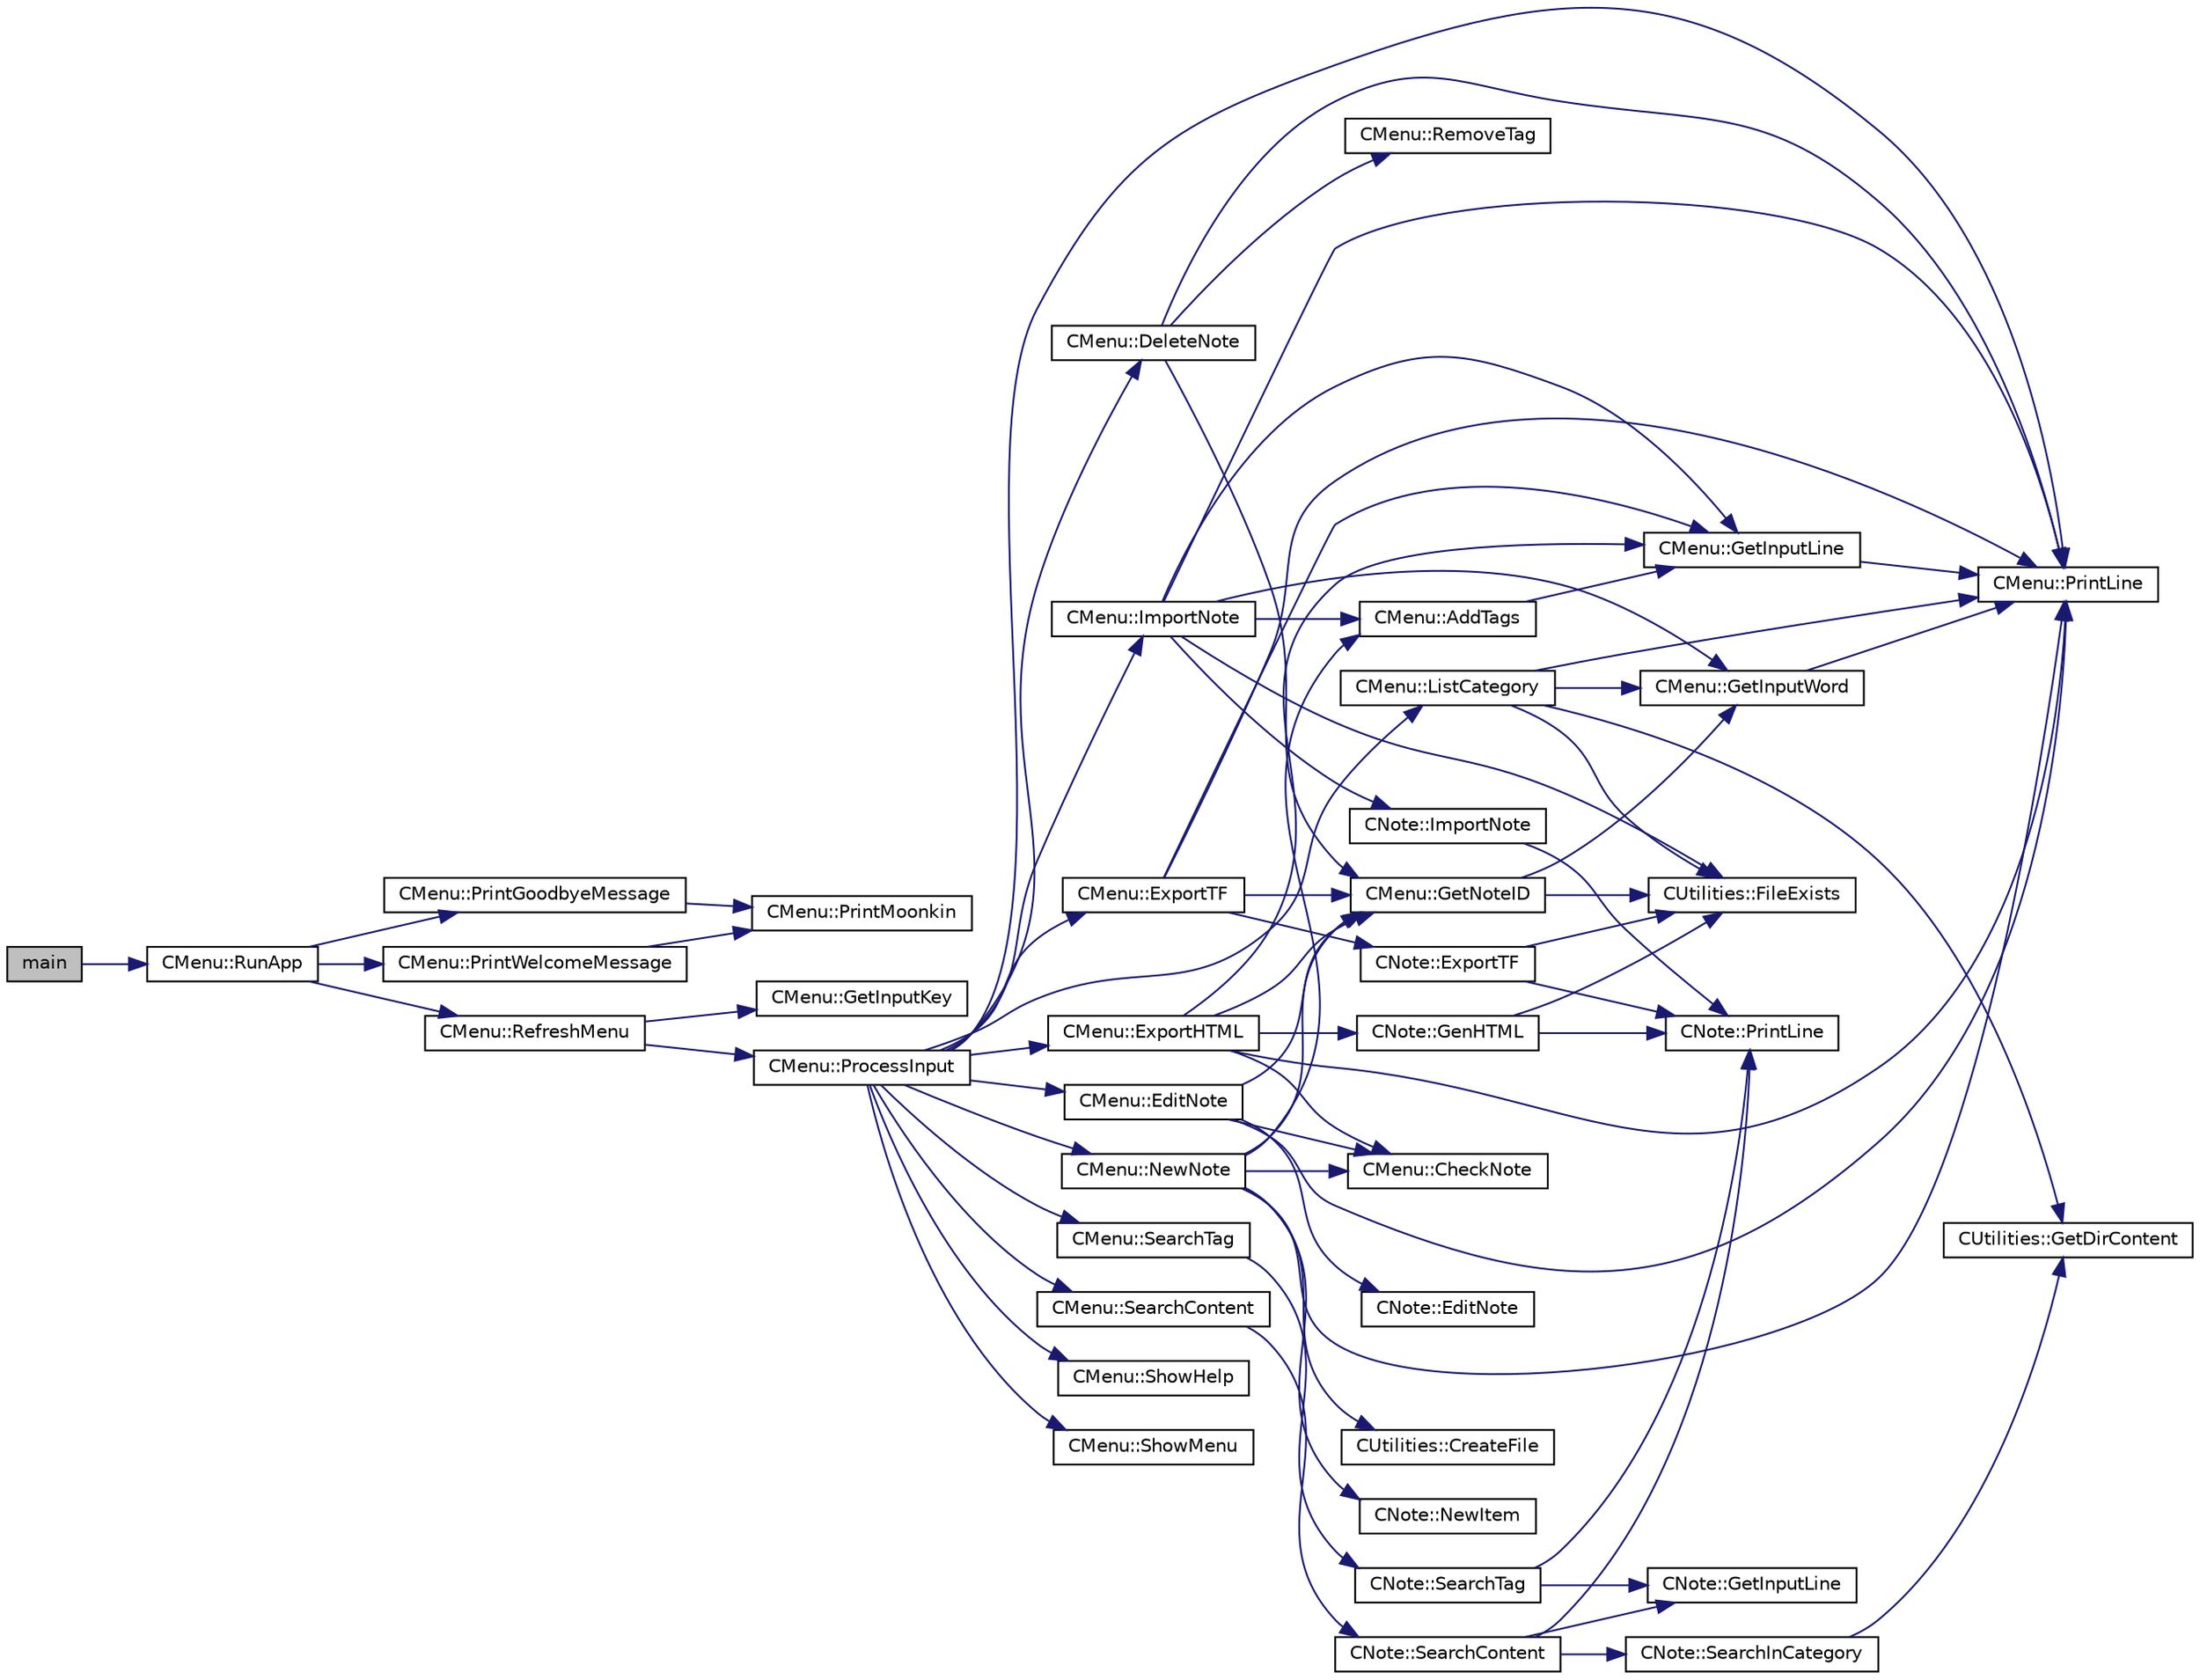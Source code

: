 digraph "main"
{
 // LATEX_PDF_SIZE
  edge [fontname="Helvetica",fontsize="10",labelfontname="Helvetica",labelfontsize="10"];
  node [fontname="Helvetica",fontsize="10",shape=record];
  rankdir="LR";
  Node1 [label="main",height=0.2,width=0.4,color="black", fillcolor="grey75", style="filled", fontcolor="black",tooltip=" "];
  Node1 -> Node2 [color="midnightblue",fontsize="10",style="solid",fontname="Helvetica"];
  Node2 [label="CMenu::RunApp",height=0.2,width=0.4,color="black", fillcolor="white", style="filled",URL="$classCMenu.html#a8fff3301721465fcfb10d28ac546b86e",tooltip="Starts the whole application - gets you into the main menu at first."];
  Node2 -> Node3 [color="midnightblue",fontsize="10",style="solid",fontname="Helvetica"];
  Node3 [label="CMenu::PrintGoodbyeMessage",height=0.2,width=0.4,color="black", fillcolor="white", style="filled",URL="$classCMenu.html#a907cdc575854df3eb61af8da24f9bf14",tooltip="Print the gb message to stdout."];
  Node3 -> Node4 [color="midnightblue",fontsize="10",style="solid",fontname="Helvetica"];
  Node4 [label="CMenu::PrintMoonkin",height=0.2,width=0.4,color="black", fillcolor="white", style="filled",URL="$classCMenu.html#a16561cbc97398c1399e0799334ecafdf",tooltip="Prints the 'ASCII Art' moonkin picture to stdout."];
  Node2 -> Node5 [color="midnightblue",fontsize="10",style="solid",fontname="Helvetica"];
  Node5 [label="CMenu::PrintWelcomeMessage",height=0.2,width=0.4,color="black", fillcolor="white", style="filled",URL="$classCMenu.html#a26b4d5b56da738517304ce66c13463ce",tooltip="Prints the welcome message to stdout."];
  Node5 -> Node4 [color="midnightblue",fontsize="10",style="solid",fontname="Helvetica"];
  Node2 -> Node6 [color="midnightblue",fontsize="10",style="solid",fontname="Helvetica"];
  Node6 [label="CMenu::RefreshMenu",height=0.2,width=0.4,color="black", fillcolor="white", style="filled",URL="$classCMenu.html#a52cc106d41b679e705d4ed3e59a42fcf",tooltip="Does the menu refresing after each keypress and decides what to do."];
  Node6 -> Node7 [color="midnightblue",fontsize="10",style="solid",fontname="Helvetica"];
  Node7 [label="CMenu::GetInputKey",height=0.2,width=0.4,color="black", fillcolor="white", style="filled",URL="$classCMenu.html#affb834a2be89bde1c79649e39e461f7d",tooltip="Reads users input from stdin (one key)."];
  Node6 -> Node8 [color="midnightblue",fontsize="10",style="solid",fontname="Helvetica"];
  Node8 [label="CMenu::ProcessInput",height=0.2,width=0.4,color="black", fillcolor="white", style="filled",URL="$classCMenu.html#af08a860a6c7e43ba30ec7d2eef045d81",tooltip="Decides what to do accoarding to input char."];
  Node8 -> Node9 [color="midnightblue",fontsize="10",style="solid",fontname="Helvetica"];
  Node9 [label="CMenu::DeleteNote",height=0.2,width=0.4,color="black", fillcolor="white", style="filled",URL="$classCMenu.html#a51faa3879c71d886ce7b13f9191dbe28",tooltip="After identifying a note attempts to delete it."];
  Node9 -> Node10 [color="midnightblue",fontsize="10",style="solid",fontname="Helvetica"];
  Node10 [label="CMenu::GetNoteID",height=0.2,width=0.4,color="black", fillcolor="white", style="filled",URL="$classCMenu.html#a6b2f7aca8de9f375f64d889c7468dee8",tooltip="Asks for category and note name. Check if only right characters were input. Checks if category and na..."];
  Node10 -> Node11 [color="midnightblue",fontsize="10",style="solid",fontname="Helvetica"];
  Node11 [label="CUtilities::FileExists",height=0.2,width=0.4,color="black", fillcolor="white", style="filled",URL="$classCUtilities.html#a63f40487b633db992dfcb6e087d6a8d5",tooltip="Checks if a file (for example a note) exists."];
  Node10 -> Node12 [color="midnightblue",fontsize="10",style="solid",fontname="Helvetica"];
  Node12 [label="CMenu::GetInputWord",height=0.2,width=0.4,color="black", fillcolor="white", style="filled",URL="$classCMenu.html#a60d2e9eb6c1af0f20e68c5810dec6bea",tooltip="Prints a message and then waits until newline. Only alfanumeral char are allowed and must be one word..."];
  Node12 -> Node13 [color="midnightblue",fontsize="10",style="solid",fontname="Helvetica"];
  Node13 [label="CMenu::PrintLine",height=0.2,width=0.4,color="black", fillcolor="white", style="filled",URL="$classCMenu.html#af4b786b21df464cd12087782f7a552e3",tooltip="Prints the line in argument to stdout."];
  Node9 -> Node13 [color="midnightblue",fontsize="10",style="solid",fontname="Helvetica"];
  Node9 -> Node14 [color="midnightblue",fontsize="10",style="solid",fontname="Helvetica"];
  Node14 [label="CMenu::RemoveTag",height=0.2,width=0.4,color="black", fillcolor="white", style="filled",URL="$classCMenu.html#a32ac2cd3f38b702d1536b054f687295d",tooltip="Removes a line in dev_tags file."];
  Node8 -> Node15 [color="midnightblue",fontsize="10",style="solid",fontname="Helvetica"];
  Node15 [label="CMenu::EditNote",height=0.2,width=0.4,color="black", fillcolor="white", style="filled",URL="$classCMenu.html#a178c45ee756543d4a69d1cb1406c2a37",tooltip="Calls function on class CNote and starts editig a note of a type."];
  Node15 -> Node16 [color="midnightblue",fontsize="10",style="solid",fontname="Helvetica"];
  Node16 [label="CMenu::CheckNote",height=0.2,width=0.4,color="black", fillcolor="white", style="filled",URL="$classCMenu.html#ac4952223c6fe586190118434bad4e6f2",tooltip="Checks what category of note is in struct note_id and returns ptr to object of the right note categor..."];
  Node15 -> Node17 [color="midnightblue",fontsize="10",style="solid",fontname="Helvetica"];
  Node17 [label="CNote::EditNote",height=0.2,width=0.4,color="black", fillcolor="white", style="filled",URL="$classCNote.html#ab70b3b415e501752098cf8b95c5a2870",tooltip="Edits note of its type."];
  Node15 -> Node10 [color="midnightblue",fontsize="10",style="solid",fontname="Helvetica"];
  Node15 -> Node13 [color="midnightblue",fontsize="10",style="solid",fontname="Helvetica"];
  Node8 -> Node18 [color="midnightblue",fontsize="10",style="solid",fontname="Helvetica"];
  Node18 [label="CMenu::ExportHTML",height=0.2,width=0.4,color="black", fillcolor="white", style="filled",URL="$classCMenu.html#aaa1356a17eda88ad04d9c46557ccda3b",tooltip="Reads note category and name and then calls method on CNote and exoports the note as a text file."];
  Node18 -> Node16 [color="midnightblue",fontsize="10",style="solid",fontname="Helvetica"];
  Node18 -> Node19 [color="midnightblue",fontsize="10",style="solid",fontname="Helvetica"];
  Node19 [label="CNote::GenHTML",height=0.2,width=0.4,color="black", fillcolor="white", style="filled",URL="$classCNote.html#a6356581c95b7d64db653d762c3fb130a",tooltip="Reads a note and saves it a an HTML File in the right format."];
  Node19 -> Node11 [color="midnightblue",fontsize="10",style="solid",fontname="Helvetica"];
  Node19 -> Node20 [color="midnightblue",fontsize="10",style="solid",fontname="Helvetica"];
  Node20 [label="CNote::PrintLine",height=0.2,width=0.4,color="black", fillcolor="white", style="filled",URL="$classCNote.html#a3f4ada896501a9c6889104322dd20b4b",tooltip="Prints a line to stdout from the argument string."];
  Node18 -> Node21 [color="midnightblue",fontsize="10",style="solid",fontname="Helvetica"];
  Node21 [label="CMenu::GetInputLine",height=0.2,width=0.4,color="black", fillcolor="white", style="filled",URL="$classCMenu.html#a5e94130334b846986299cfe8d773dfcb",tooltip="Prints out a message and reads until newline. Returns read string."];
  Node21 -> Node13 [color="midnightblue",fontsize="10",style="solid",fontname="Helvetica"];
  Node18 -> Node10 [color="midnightblue",fontsize="10",style="solid",fontname="Helvetica"];
  Node18 -> Node13 [color="midnightblue",fontsize="10",style="solid",fontname="Helvetica"];
  Node8 -> Node22 [color="midnightblue",fontsize="10",style="solid",fontname="Helvetica"];
  Node22 [label="CMenu::ExportTF",height=0.2,width=0.4,color="black", fillcolor="white", style="filled",URL="$classCMenu.html#a28d742d0b8ad4d4bbd5a6c3fe0c5d12b",tooltip="Reads note's path. Calls method on CNote and attempts to import a note as of std category."];
  Node22 -> Node23 [color="midnightblue",fontsize="10",style="solid",fontname="Helvetica"];
  Node23 [label="CNote::ExportTF",height=0.2,width=0.4,color="black", fillcolor="white", style="filled",URL="$classCNote.html#a4cadb84390a3cd886eec988e6d96c7d4",tooltip="Copies a note content into a new text file."];
  Node23 -> Node11 [color="midnightblue",fontsize="10",style="solid",fontname="Helvetica"];
  Node23 -> Node20 [color="midnightblue",fontsize="10",style="solid",fontname="Helvetica"];
  Node22 -> Node21 [color="midnightblue",fontsize="10",style="solid",fontname="Helvetica"];
  Node22 -> Node10 [color="midnightblue",fontsize="10",style="solid",fontname="Helvetica"];
  Node22 -> Node13 [color="midnightblue",fontsize="10",style="solid",fontname="Helvetica"];
  Node8 -> Node24 [color="midnightblue",fontsize="10",style="solid",fontname="Helvetica"];
  Node24 [label="CMenu::ImportNote",height=0.2,width=0.4,color="black", fillcolor="white", style="filled",URL="$classCMenu.html#adf9fed559b19cd0ae76a395e67e405c9",tooltip="Calls method on CNote and imports a text note after getting it name from the user."];
  Node24 -> Node25 [color="midnightblue",fontsize="10",style="solid",fontname="Helvetica"];
  Node25 [label="CMenu::AddTags",height=0.2,width=0.4,color="black", fillcolor="white", style="filled",URL="$classCMenu.html#a9719c88900c130cc7f071d261c089bdb",tooltip="Reads a string from the user and the puts it into dev_tags file."];
  Node25 -> Node21 [color="midnightblue",fontsize="10",style="solid",fontname="Helvetica"];
  Node24 -> Node11 [color="midnightblue",fontsize="10",style="solid",fontname="Helvetica"];
  Node24 -> Node21 [color="midnightblue",fontsize="10",style="solid",fontname="Helvetica"];
  Node24 -> Node12 [color="midnightblue",fontsize="10",style="solid",fontname="Helvetica"];
  Node24 -> Node26 [color="midnightblue",fontsize="10",style="solid",fontname="Helvetica"];
  Node26 [label="CNote::ImportNote",height=0.2,width=0.4,color="black", fillcolor="white", style="filled",URL="$classCNote.html#af3015a8780f55a8712253695ef11cb34",tooltip="Attempts to read a text file and if possible copies it into a note file and saves it."];
  Node26 -> Node20 [color="midnightblue",fontsize="10",style="solid",fontname="Helvetica"];
  Node24 -> Node13 [color="midnightblue",fontsize="10",style="solid",fontname="Helvetica"];
  Node8 -> Node27 [color="midnightblue",fontsize="10",style="solid",fontname="Helvetica"];
  Node27 [label="CMenu::ListCategory",height=0.2,width=0.4,color="black", fillcolor="white", style="filled",URL="$classCMenu.html#ad280f61d1770ebb3c51c3304a73ce03e",tooltip="After reading category name, lists all notes in a category."];
  Node27 -> Node11 [color="midnightblue",fontsize="10",style="solid",fontname="Helvetica"];
  Node27 -> Node28 [color="midnightblue",fontsize="10",style="solid",fontname="Helvetica"];
  Node28 [label="CUtilities::GetDirContent",height=0.2,width=0.4,color="black", fillcolor="white", style="filled",URL="$classCUtilities.html#a98a3394596f433a7bed6bc572dfb7071",tooltip="Iterates through all files in a folder and then returns those filenames."];
  Node27 -> Node12 [color="midnightblue",fontsize="10",style="solid",fontname="Helvetica"];
  Node27 -> Node13 [color="midnightblue",fontsize="10",style="solid",fontname="Helvetica"];
  Node8 -> Node29 [color="midnightblue",fontsize="10",style="solid",fontname="Helvetica"];
  Node29 [label="CMenu::NewNote",height=0.2,width=0.4,color="black", fillcolor="white", style="filled",URL="$classCMenu.html#ac453997a9ac128d7e0f8543d727f9450",tooltip="Calls function on class CNote and creates a note that suits circumstances."];
  Node29 -> Node25 [color="midnightblue",fontsize="10",style="solid",fontname="Helvetica"];
  Node29 -> Node16 [color="midnightblue",fontsize="10",style="solid",fontname="Helvetica"];
  Node29 -> Node30 [color="midnightblue",fontsize="10",style="solid",fontname="Helvetica"];
  Node30 [label="CUtilities::CreateFile",height=0.2,width=0.4,color="black", fillcolor="white", style="filled",URL="$classCUtilities.html#ac921a6c5df9ee4ee52b1ff78e4cdb7ee",tooltip="Creates an empty file on the given path."];
  Node29 -> Node10 [color="midnightblue",fontsize="10",style="solid",fontname="Helvetica"];
  Node29 -> Node31 [color="midnightblue",fontsize="10",style="solid",fontname="Helvetica"];
  Node31 [label="CNote::NewItem",height=0.2,width=0.4,color="black", fillcolor="white", style="filled",URL="$classCNote.html#a23cd2875f004dda19febec6356797704",tooltip="Creates new note of its type."];
  Node29 -> Node13 [color="midnightblue",fontsize="10",style="solid",fontname="Helvetica"];
  Node8 -> Node13 [color="midnightblue",fontsize="10",style="solid",fontname="Helvetica"];
  Node8 -> Node32 [color="midnightblue",fontsize="10",style="solid",fontname="Helvetica"];
  Node32 [label="CMenu::SearchContent",height=0.2,width=0.4,color="black", fillcolor="white", style="filled",URL="$classCMenu.html#adaadb89c257038817ff7b2944d91e14b",tooltip="Reads searched string and then goes throught all notes and searches for matches. Prints result."];
  Node32 -> Node33 [color="midnightblue",fontsize="10",style="solid",fontname="Helvetica"];
  Node33 [label="CNote::SearchContent",height=0.2,width=0.4,color="black", fillcolor="white", style="filled",URL="$classCNote.html#a76e5bcdb472b126fa9c785e468955491",tooltip="Reads what you are searching for. Searches throught all files and retruns all matches."];
  Node33 -> Node34 [color="midnightblue",fontsize="10",style="solid",fontname="Helvetica"];
  Node34 [label="CNote::GetInputLine",height=0.2,width=0.4,color="black", fillcolor="white", style="filled",URL="$classCNote.html#a503cdc32ab502847c764e194bf53ee6d",tooltip="Reads a line from stdin and returns it."];
  Node33 -> Node20 [color="midnightblue",fontsize="10",style="solid",fontname="Helvetica"];
  Node33 -> Node35 [color="midnightblue",fontsize="10",style="solid",fontname="Helvetica"];
  Node35 [label="CNote::SearchInCategory",height=0.2,width=0.4,color="black", fillcolor="white", style="filled",URL="$classCNote.html#aca942b775a482305d58184fe99900595",tooltip="Searches throught a category of notes that is being specified in arguments and searches for math of '..."];
  Node35 -> Node28 [color="midnightblue",fontsize="10",style="solid",fontname="Helvetica"];
  Node8 -> Node36 [color="midnightblue",fontsize="10",style="solid",fontname="Helvetica"];
  Node36 [label="CMenu::SearchTag",height=0.2,width=0.4,color="black", fillcolor="white", style="filled",URL="$classCMenu.html#a318e267770edcec27d13f7795b8b2b01",tooltip="After reading the tag goes through dev_tags file and attpemts to find matches. Prints out the result."];
  Node36 -> Node37 [color="midnightblue",fontsize="10",style="solid",fontname="Helvetica"];
  Node37 [label="CNote::SearchTag",height=0.2,width=0.4,color="black", fillcolor="white", style="filled",URL="$classCNote.html#a3f49a0c00d1e7773705ebc5d7ab59fee",tooltip="Searches through tag_dev file and attempts to find a category and note match."];
  Node37 -> Node34 [color="midnightblue",fontsize="10",style="solid",fontname="Helvetica"];
  Node37 -> Node20 [color="midnightblue",fontsize="10",style="solid",fontname="Helvetica"];
  Node8 -> Node38 [color="midnightblue",fontsize="10",style="solid",fontname="Helvetica"];
  Node38 [label="CMenu::ShowHelp",height=0.2,width=0.4,color="black", fillcolor="white", style="filled",URL="$classCMenu.html#af3e46471f4c98ef24b5dc450dd0b4415",tooltip="Prints out help to stdout."];
  Node8 -> Node39 [color="midnightblue",fontsize="10",style="solid",fontname="Helvetica"];
  Node39 [label="CMenu::ShowMenu",height=0.2,width=0.4,color="black", fillcolor="white", style="filled",URL="$classCMenu.html#af7b86548a685a5036f1a8f5b7fb67570",tooltip="Prints the menu options to stdout."];
}
